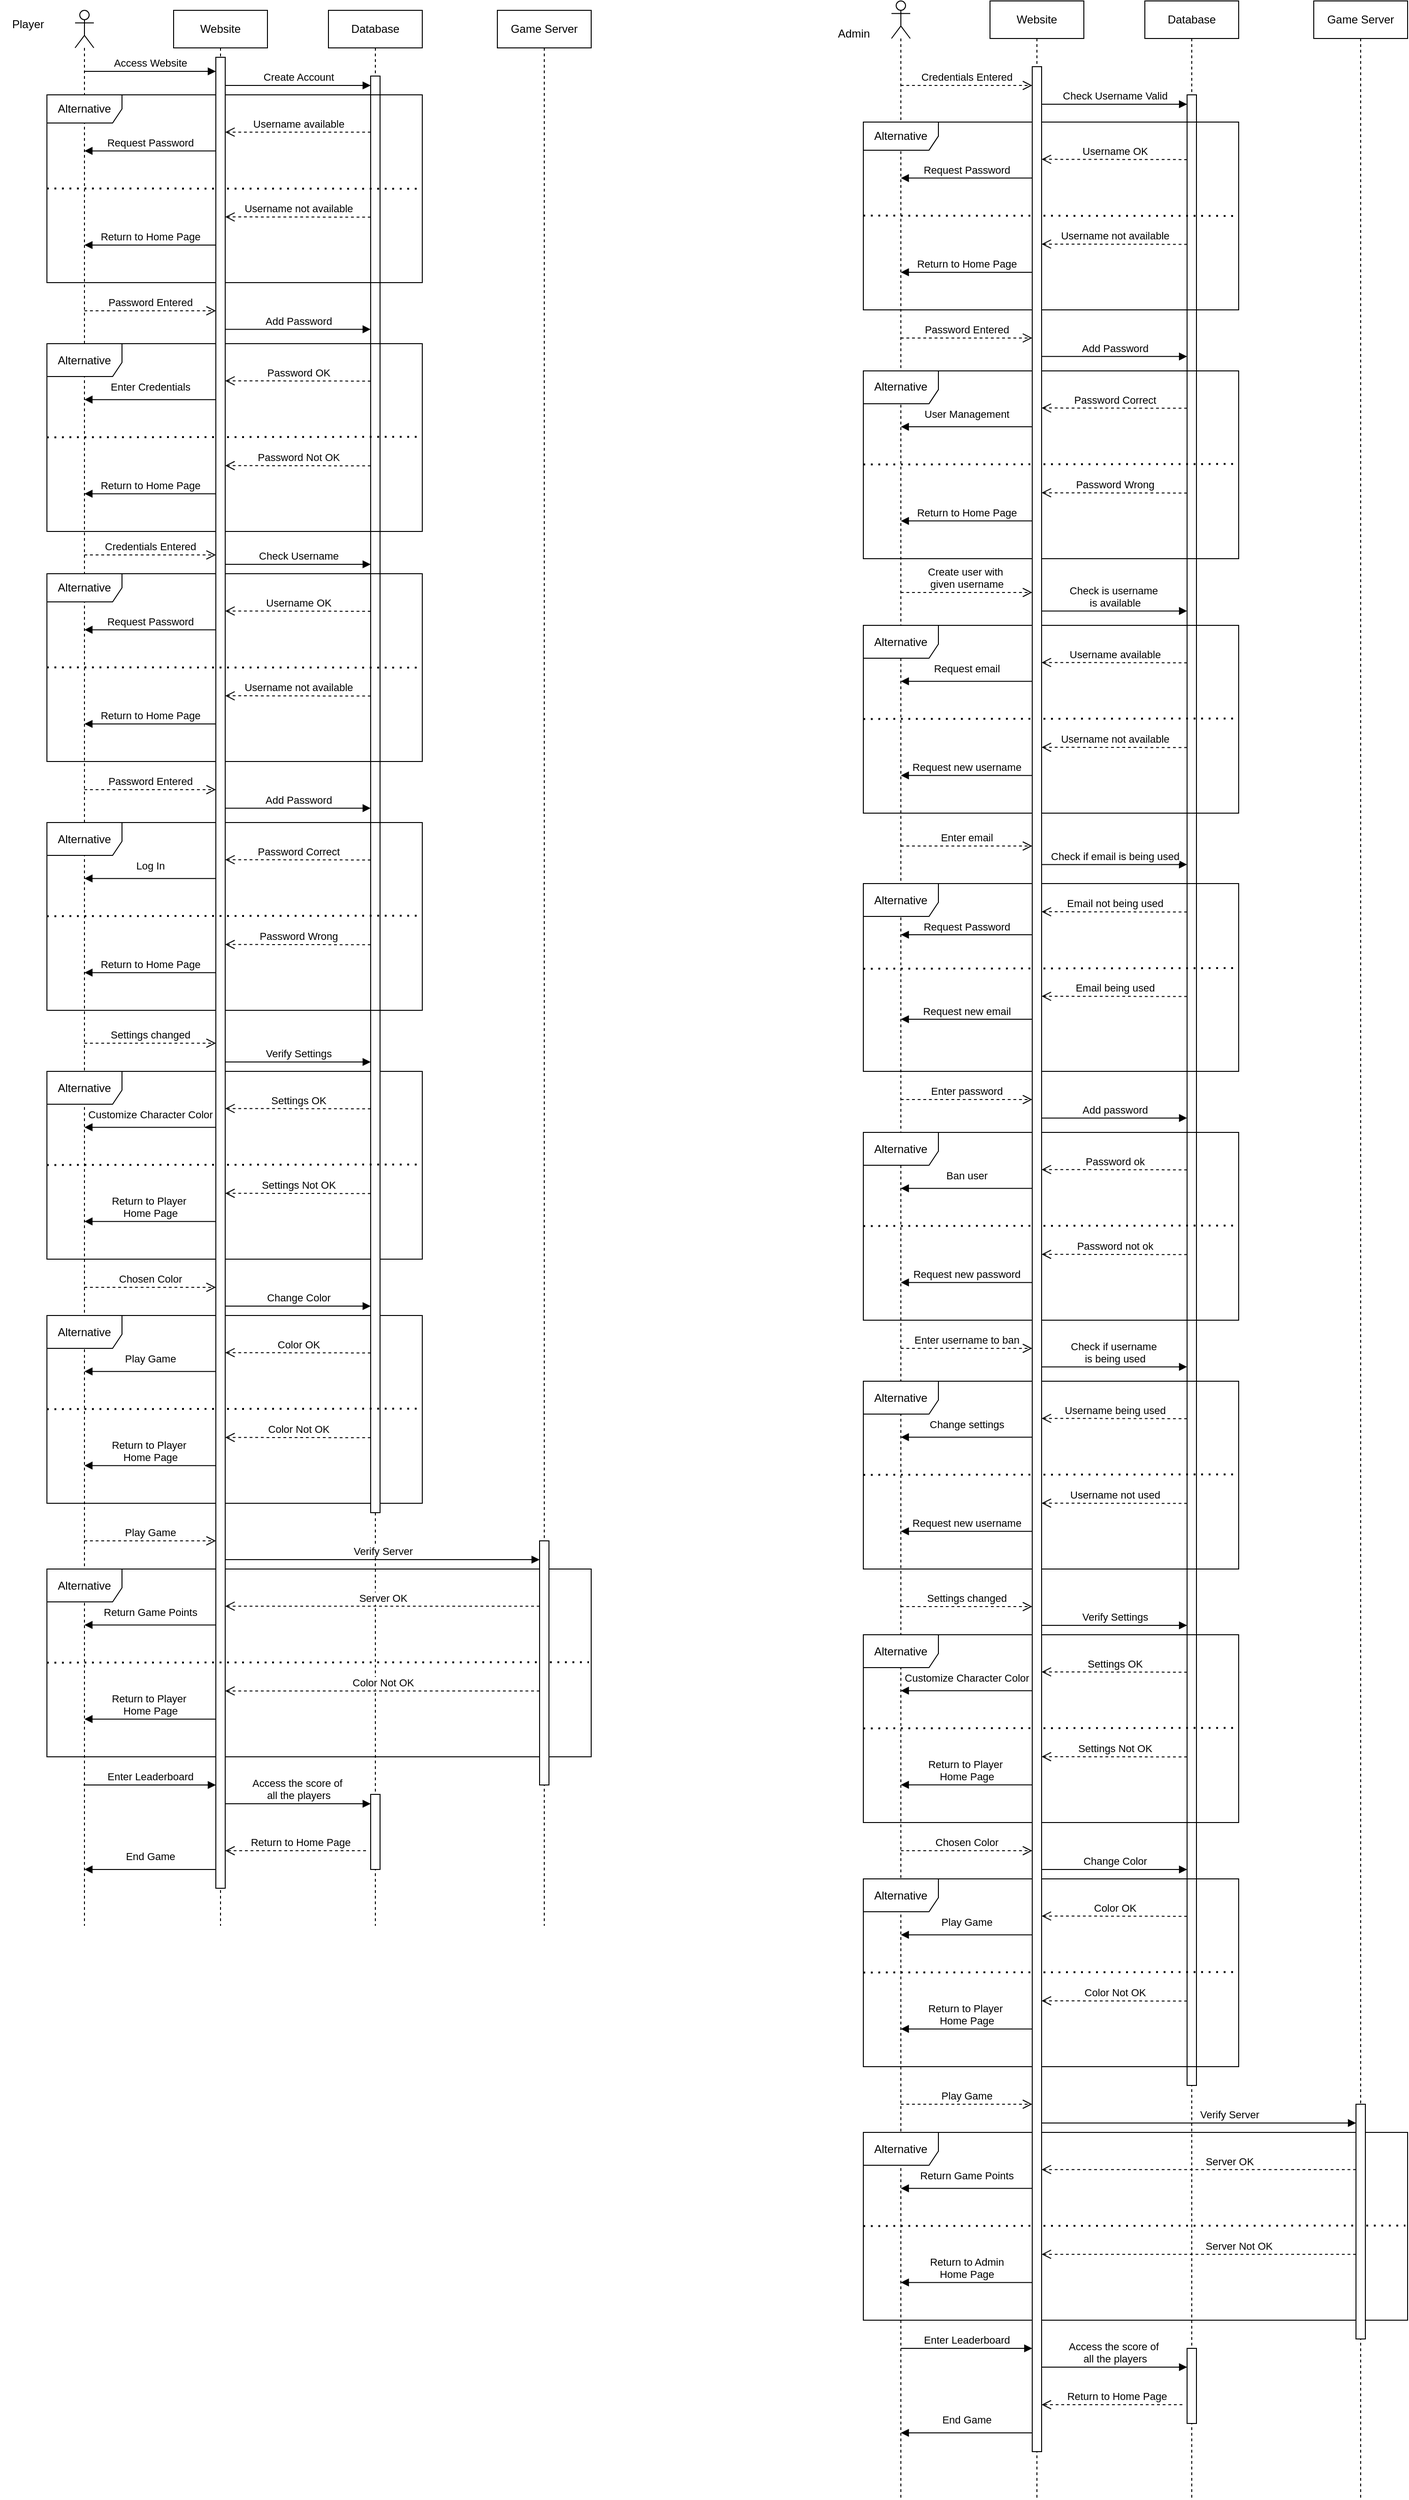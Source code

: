 <mxfile version="24.2.5" type="device">
  <diagram name="Page-1" id="dKIv_pKYuzYlxnpHwRoq">
    <mxGraphModel dx="8200" dy="2868" grid="1" gridSize="10" guides="1" tooltips="1" connect="1" arrows="1" fold="1" page="1" pageScale="1" pageWidth="2000" pageHeight="3000" math="0" shadow="0">
      <root>
        <mxCell id="0" />
        <mxCell id="1" parent="0" />
        <mxCell id="e6K1oW5VuZaq09fIFemo-5" value="" style="shape=umlLifeline;perimeter=lifelinePerimeter;whiteSpace=wrap;html=1;container=1;dropTarget=0;collapsible=0;recursiveResize=0;outlineConnect=0;portConstraint=eastwest;newEdgeStyle={&quot;curved&quot;:0,&quot;rounded&quot;:0};participant=umlActor;" parent="1" vertex="1">
          <mxGeometry x="-2950" y="30" width="20" height="2660" as="geometry" />
        </mxCell>
        <mxCell id="e6K1oW5VuZaq09fIFemo-7" value="Database" style="shape=umlLifeline;perimeter=lifelinePerimeter;whiteSpace=wrap;html=1;container=1;dropTarget=0;collapsible=0;recursiveResize=0;outlineConnect=0;portConstraint=eastwest;newEdgeStyle={&quot;curved&quot;:0,&quot;rounded&quot;:0};" parent="1" vertex="1">
          <mxGeometry x="-2680" y="30" width="100" height="2660" as="geometry" />
        </mxCell>
        <mxCell id="e6K1oW5VuZaq09fIFemo-12" value="" style="html=1;points=[[0,0,0,0,5],[0,1,0,0,-5],[1,0,0,0,5],[1,1,0,0,-5]];perimeter=orthogonalPerimeter;outlineConnect=0;targetShapes=umlLifeline;portConstraint=eastwest;newEdgeStyle={&quot;curved&quot;:0,&quot;rounded&quot;:0};" parent="e6K1oW5VuZaq09fIFemo-7" vertex="1">
          <mxGeometry x="45" y="100" width="10" height="2120" as="geometry" />
        </mxCell>
        <mxCell id="923h2rGn-LLUrVnSlwjK-147" value="" style="html=1;points=[[0,0,0,0,5],[0,1,0,0,-5],[1,0,0,0,5],[1,1,0,0,-5]];perimeter=orthogonalPerimeter;outlineConnect=0;targetShapes=umlLifeline;portConstraint=eastwest;newEdgeStyle={&quot;curved&quot;:0,&quot;rounded&quot;:0};" vertex="1" parent="e6K1oW5VuZaq09fIFemo-7">
          <mxGeometry x="45" y="2500" width="10" height="80" as="geometry" />
        </mxCell>
        <mxCell id="UBqBJFI7fgK_YAhdOXUz-1" value="Alternative" style="shape=umlFrame;whiteSpace=wrap;html=1;pointerEvents=0;width=80;height=30;" parent="1" vertex="1">
          <mxGeometry x="-2980" y="158.95" width="400" height="200" as="geometry" />
        </mxCell>
        <mxCell id="UBqBJFI7fgK_YAhdOXUz-10" value="Alternative" style="shape=umlFrame;whiteSpace=wrap;html=1;pointerEvents=0;width=80;height=35;" parent="1" vertex="1">
          <mxGeometry x="-2980" y="423.95" width="400" height="200" as="geometry" />
        </mxCell>
        <mxCell id="Vbb97--CWC3GMYTCa1bb-41" value="Game Server" style="shape=umlLifeline;perimeter=lifelinePerimeter;whiteSpace=wrap;html=1;container=1;dropTarget=0;collapsible=0;recursiveResize=0;outlineConnect=0;portConstraint=eastwest;newEdgeStyle={&quot;curved&quot;:0,&quot;rounded&quot;:0};" parent="1" vertex="1">
          <mxGeometry x="-2500" y="30" width="100" height="2660" as="geometry" />
        </mxCell>
        <mxCell id="Vbb97--CWC3GMYTCa1bb-34" value="Alternative" style="shape=umlFrame;whiteSpace=wrap;html=1;pointerEvents=0;width=80;height=35;" parent="Vbb97--CWC3GMYTCa1bb-41" vertex="1">
          <mxGeometry x="-480" y="2270" width="580" height="200" as="geometry" />
        </mxCell>
        <mxCell id="Vbb97--CWC3GMYTCa1bb-27" value="Alternative" style="shape=umlFrame;whiteSpace=wrap;html=1;pointerEvents=0;width=80;height=35;" parent="Vbb97--CWC3GMYTCa1bb-41" vertex="1">
          <mxGeometry x="-480" y="2000" width="400" height="200" as="geometry" />
        </mxCell>
        <mxCell id="Vbb97--CWC3GMYTCa1bb-19" value="Alternative" style="shape=umlFrame;whiteSpace=wrap;html=1;pointerEvents=0;width=80;height=35;" parent="Vbb97--CWC3GMYTCa1bb-41" vertex="1">
          <mxGeometry x="-480" y="1740" width="400" height="200" as="geometry" />
        </mxCell>
        <mxCell id="Vbb97--CWC3GMYTCa1bb-18" value="" style="endArrow=none;dashed=1;html=1;dashPattern=1 3;strokeWidth=2;rounded=0;entryX=0.996;entryY=0.496;entryDx=0;entryDy=0;entryPerimeter=0;" parent="Vbb97--CWC3GMYTCa1bb-41" target="Vbb97--CWC3GMYTCa1bb-19" edge="1">
          <mxGeometry width="50" height="50" relative="1" as="geometry">
            <mxPoint x="-480" y="1839.71" as="sourcePoint" />
            <mxPoint x="-50" y="1839.71" as="targetPoint" />
          </mxGeometry>
        </mxCell>
        <mxCell id="Vbb97--CWC3GMYTCa1bb-26" value="" style="endArrow=none;dashed=1;html=1;dashPattern=1 3;strokeWidth=2;rounded=0;entryX=0.996;entryY=0.496;entryDx=0;entryDy=0;entryPerimeter=0;" parent="Vbb97--CWC3GMYTCa1bb-41" target="Vbb97--CWC3GMYTCa1bb-27" edge="1">
          <mxGeometry width="50" height="50" relative="1" as="geometry">
            <mxPoint x="-480" y="2099.71" as="sourcePoint" />
            <mxPoint x="-50" y="2099.71" as="targetPoint" />
          </mxGeometry>
        </mxCell>
        <mxCell id="Vbb97--CWC3GMYTCa1bb-17" value="Settings changed" style="html=1;verticalAlign=bottom;endArrow=open;dashed=1;endSize=8;curved=0;rounded=0;" parent="Vbb97--CWC3GMYTCa1bb-41" edge="1">
          <mxGeometry relative="1" as="geometry">
            <mxPoint x="-440.071" y="1710" as="sourcePoint" />
            <mxPoint x="-300" y="1710" as="targetPoint" />
          </mxGeometry>
        </mxCell>
        <mxCell id="Vbb97--CWC3GMYTCa1bb-20" value="Settings OK" style="html=1;verticalAlign=bottom;endArrow=open;dashed=1;endSize=8;curved=0;rounded=0;" parent="Vbb97--CWC3GMYTCa1bb-41" edge="1">
          <mxGeometry relative="1" as="geometry">
            <mxPoint x="-135" y="1779.86" as="sourcePoint" />
            <mxPoint x="-290" y="1779.57" as="targetPoint" />
          </mxGeometry>
        </mxCell>
        <mxCell id="Vbb97--CWC3GMYTCa1bb-21" value="Customize Character Color" style="html=1;verticalAlign=bottom;endArrow=block;curved=0;rounded=0;" parent="Vbb97--CWC3GMYTCa1bb-41" edge="1">
          <mxGeometry y="-5" width="80" relative="1" as="geometry">
            <mxPoint x="-300" y="1799.57" as="sourcePoint" />
            <mxPoint x="-440" y="1799.57" as="targetPoint" />
            <mxPoint as="offset" />
          </mxGeometry>
        </mxCell>
        <mxCell id="Vbb97--CWC3GMYTCa1bb-22" value="Settings Not OK" style="html=1;verticalAlign=bottom;endArrow=open;dashed=1;endSize=8;curved=0;rounded=0;" parent="Vbb97--CWC3GMYTCa1bb-41" edge="1">
          <mxGeometry relative="1" as="geometry">
            <mxPoint x="-135" y="1870.15" as="sourcePoint" />
            <mxPoint x="-290" y="1869.86" as="targetPoint" />
          </mxGeometry>
        </mxCell>
        <mxCell id="Vbb97--CWC3GMYTCa1bb-23" value="Return to Player&amp;nbsp;&lt;div&gt;Home Page&lt;/div&gt;" style="html=1;verticalAlign=bottom;endArrow=block;curved=0;rounded=0;" parent="Vbb97--CWC3GMYTCa1bb-41" edge="1">
          <mxGeometry width="80" relative="1" as="geometry">
            <mxPoint x="-300" y="1899.86" as="sourcePoint" />
            <mxPoint x="-440" y="1899.86" as="targetPoint" />
          </mxGeometry>
        </mxCell>
        <mxCell id="Vbb97--CWC3GMYTCa1bb-24" value="Verify Settings" style="html=1;verticalAlign=bottom;endArrow=block;curved=0;rounded=0;" parent="Vbb97--CWC3GMYTCa1bb-41" edge="1">
          <mxGeometry width="80" relative="1" as="geometry">
            <mxPoint x="-290" y="1730" as="sourcePoint" />
            <mxPoint x="-135" y="1730" as="targetPoint" />
          </mxGeometry>
        </mxCell>
        <mxCell id="Vbb97--CWC3GMYTCa1bb-25" value="Chosen Color" style="html=1;verticalAlign=bottom;endArrow=open;dashed=1;endSize=8;curved=0;rounded=0;" parent="Vbb97--CWC3GMYTCa1bb-41" edge="1">
          <mxGeometry relative="1" as="geometry">
            <mxPoint x="-440.071" y="1970" as="sourcePoint" />
            <mxPoint x="-300" y="1970" as="targetPoint" />
          </mxGeometry>
        </mxCell>
        <mxCell id="Vbb97--CWC3GMYTCa1bb-28" value="Color OK" style="html=1;verticalAlign=bottom;endArrow=open;dashed=1;endSize=8;curved=0;rounded=0;" parent="Vbb97--CWC3GMYTCa1bb-41" edge="1">
          <mxGeometry relative="1" as="geometry">
            <mxPoint x="-135" y="2039.86" as="sourcePoint" />
            <mxPoint x="-290" y="2039.57" as="targetPoint" />
          </mxGeometry>
        </mxCell>
        <mxCell id="Vbb97--CWC3GMYTCa1bb-29" value="Play Game" style="html=1;verticalAlign=bottom;endArrow=block;curved=0;rounded=0;" parent="Vbb97--CWC3GMYTCa1bb-41" edge="1">
          <mxGeometry y="-5" width="80" relative="1" as="geometry">
            <mxPoint x="-300" y="2059.57" as="sourcePoint" />
            <mxPoint x="-440" y="2059.57" as="targetPoint" />
            <mxPoint as="offset" />
          </mxGeometry>
        </mxCell>
        <mxCell id="Vbb97--CWC3GMYTCa1bb-30" value="Color Not OK" style="html=1;verticalAlign=bottom;endArrow=open;dashed=1;endSize=8;curved=0;rounded=0;" parent="Vbb97--CWC3GMYTCa1bb-41" edge="1">
          <mxGeometry relative="1" as="geometry">
            <mxPoint x="-135" y="2130.15" as="sourcePoint" />
            <mxPoint x="-290" y="2129.86" as="targetPoint" />
          </mxGeometry>
        </mxCell>
        <mxCell id="Vbb97--CWC3GMYTCa1bb-31" value="Return to Player&amp;nbsp;&lt;div&gt;Home Page&lt;/div&gt;" style="html=1;verticalAlign=bottom;endArrow=block;curved=0;rounded=0;" parent="Vbb97--CWC3GMYTCa1bb-41" edge="1">
          <mxGeometry width="80" relative="1" as="geometry">
            <mxPoint x="-300" y="2159.86" as="sourcePoint" />
            <mxPoint x="-440" y="2159.86" as="targetPoint" />
          </mxGeometry>
        </mxCell>
        <mxCell id="Vbb97--CWC3GMYTCa1bb-32" value="Change Color" style="html=1;verticalAlign=bottom;endArrow=block;curved=0;rounded=0;" parent="Vbb97--CWC3GMYTCa1bb-41" edge="1">
          <mxGeometry width="80" relative="1" as="geometry">
            <mxPoint x="-290" y="1990" as="sourcePoint" />
            <mxPoint x="-135" y="1990" as="targetPoint" />
          </mxGeometry>
        </mxCell>
        <mxCell id="Vbb97--CWC3GMYTCa1bb-33" value="" style="endArrow=none;dashed=1;html=1;dashPattern=1 3;strokeWidth=2;rounded=0;entryX=0.996;entryY=0.496;entryDx=0;entryDy=0;entryPerimeter=0;" parent="Vbb97--CWC3GMYTCa1bb-41" target="Vbb97--CWC3GMYTCa1bb-34" edge="1">
          <mxGeometry width="50" height="50" relative="1" as="geometry">
            <mxPoint x="-480" y="2369.71" as="sourcePoint" />
            <mxPoint x="-50" y="2369.71" as="targetPoint" />
          </mxGeometry>
        </mxCell>
        <mxCell id="Vbb97--CWC3GMYTCa1bb-35" value="Play Game" style="html=1;verticalAlign=bottom;endArrow=open;dashed=1;endSize=8;curved=0;rounded=0;" parent="Vbb97--CWC3GMYTCa1bb-41" edge="1">
          <mxGeometry relative="1" as="geometry">
            <mxPoint x="-440.071" y="2240" as="sourcePoint" />
            <mxPoint x="-300" y="2240" as="targetPoint" />
          </mxGeometry>
        </mxCell>
        <mxCell id="Vbb97--CWC3GMYTCa1bb-37" value="Return Game Points" style="html=1;verticalAlign=bottom;endArrow=block;curved=0;rounded=0;" parent="Vbb97--CWC3GMYTCa1bb-41" edge="1">
          <mxGeometry y="-5" width="80" relative="1" as="geometry">
            <mxPoint x="-300" y="2329.57" as="sourcePoint" />
            <mxPoint x="-440" y="2329.57" as="targetPoint" />
            <mxPoint as="offset" />
          </mxGeometry>
        </mxCell>
        <mxCell id="Vbb97--CWC3GMYTCa1bb-39" value="Return to Admin&lt;div&gt;Home Page&lt;/div&gt;" style="html=1;verticalAlign=bottom;endArrow=block;curved=0;rounded=0;" parent="Vbb97--CWC3GMYTCa1bb-41" edge="1">
          <mxGeometry width="80" relative="1" as="geometry">
            <mxPoint x="-300" y="2429.86" as="sourcePoint" />
            <mxPoint x="-440" y="2429.86" as="targetPoint" />
          </mxGeometry>
        </mxCell>
        <mxCell id="Vbb97--CWC3GMYTCa1bb-40" value="Verify Server" style="html=1;verticalAlign=bottom;endArrow=block;curved=0;rounded=0;" parent="Vbb97--CWC3GMYTCa1bb-41" target="Vbb97--CWC3GMYTCa1bb-42" edge="1">
          <mxGeometry x="0.194" width="80" relative="1" as="geometry">
            <mxPoint x="-290" y="2260" as="sourcePoint" />
            <mxPoint x="-135" y="2260" as="targetPoint" />
            <mxPoint as="offset" />
          </mxGeometry>
        </mxCell>
        <mxCell id="Vbb97--CWC3GMYTCa1bb-42" value="" style="html=1;points=[[0,0,0,0,5],[0,1,0,0,-5],[1,0,0,0,5],[1,1,0,0,-5]];perimeter=orthogonalPerimeter;outlineConnect=0;targetShapes=umlLifeline;portConstraint=eastwest;newEdgeStyle={&quot;curved&quot;:0,&quot;rounded&quot;:0};" parent="Vbb97--CWC3GMYTCa1bb-41" vertex="1">
          <mxGeometry x="45" y="2240" width="10" height="250" as="geometry" />
        </mxCell>
        <mxCell id="Vbb97--CWC3GMYTCa1bb-36" value="Server OK" style="html=1;verticalAlign=bottom;endArrow=open;dashed=1;endSize=8;curved=0;rounded=0;" parent="Vbb97--CWC3GMYTCa1bb-41" source="Vbb97--CWC3GMYTCa1bb-42" edge="1">
          <mxGeometry x="-0.194" relative="1" as="geometry">
            <mxPoint x="-135" y="2309.86" as="sourcePoint" />
            <mxPoint x="-290" y="2309.57" as="targetPoint" />
            <mxPoint as="offset" />
          </mxGeometry>
        </mxCell>
        <mxCell id="Vbb97--CWC3GMYTCa1bb-38" value="Server Not OK" style="html=1;verticalAlign=bottom;endArrow=open;dashed=1;endSize=8;curved=0;rounded=0;" parent="Vbb97--CWC3GMYTCa1bb-41" source="Vbb97--CWC3GMYTCa1bb-42" edge="1">
          <mxGeometry x="-0.254" relative="1" as="geometry">
            <mxPoint x="-135" y="2400.15" as="sourcePoint" />
            <mxPoint x="-290" y="2399.86" as="targetPoint" />
            <mxPoint as="offset" />
          </mxGeometry>
        </mxCell>
        <mxCell id="UBqBJFI7fgK_YAhdOXUz-2" value="Username OK" style="html=1;verticalAlign=bottom;endArrow=open;dashed=1;endSize=8;curved=0;rounded=0;" parent="1" edge="1">
          <mxGeometry relative="1" as="geometry">
            <mxPoint x="-2635" y="198.95" as="sourcePoint" />
            <mxPoint x="-2790" y="198.66" as="targetPoint" />
          </mxGeometry>
        </mxCell>
        <mxCell id="UBqBJFI7fgK_YAhdOXUz-3" value="Request Password" style="html=1;verticalAlign=bottom;endArrow=block;curved=0;rounded=0;" parent="1" edge="1">
          <mxGeometry width="80" relative="1" as="geometry">
            <mxPoint x="-2800" y="218.66" as="sourcePoint" />
            <mxPoint x="-2940" y="218.66" as="targetPoint" />
          </mxGeometry>
        </mxCell>
        <mxCell id="UBqBJFI7fgK_YAhdOXUz-4" value="" style="endArrow=none;dashed=1;html=1;dashPattern=1 3;strokeWidth=2;rounded=0;" parent="1" edge="1">
          <mxGeometry width="50" height="50" relative="1" as="geometry">
            <mxPoint x="-2980" y="258.66" as="sourcePoint" />
            <mxPoint x="-2580" y="258.95" as="targetPoint" />
          </mxGeometry>
        </mxCell>
        <mxCell id="UBqBJFI7fgK_YAhdOXUz-5" value="Username not available" style="html=1;verticalAlign=bottom;endArrow=open;dashed=1;endSize=8;curved=0;rounded=0;" parent="1" edge="1">
          <mxGeometry relative="1" as="geometry">
            <mxPoint x="-2635" y="289.24" as="sourcePoint" />
            <mxPoint x="-2790" y="288.95" as="targetPoint" />
          </mxGeometry>
        </mxCell>
        <mxCell id="UBqBJFI7fgK_YAhdOXUz-6" value="Return to Home Page" style="html=1;verticalAlign=bottom;endArrow=block;curved=0;rounded=0;" parent="1" edge="1">
          <mxGeometry width="80" relative="1" as="geometry">
            <mxPoint x="-2800" y="318.95" as="sourcePoint" />
            <mxPoint x="-2940" y="318.95" as="targetPoint" />
          </mxGeometry>
        </mxCell>
        <mxCell id="UBqBJFI7fgK_YAhdOXUz-7" value="Password Entered" style="html=1;verticalAlign=bottom;endArrow=open;dashed=1;endSize=8;curved=0;rounded=0;" parent="1" edge="1">
          <mxGeometry relative="1" as="geometry">
            <mxPoint x="-2940.071" y="388.95" as="sourcePoint" />
            <mxPoint x="-2800" y="388.95" as="targetPoint" />
          </mxGeometry>
        </mxCell>
        <mxCell id="UBqBJFI7fgK_YAhdOXUz-8" value="Add Password" style="html=1;verticalAlign=bottom;endArrow=block;curved=0;rounded=0;" parent="1" edge="1">
          <mxGeometry width="80" relative="1" as="geometry">
            <mxPoint x="-2790" y="408.66" as="sourcePoint" />
            <mxPoint x="-2635" y="408.66" as="targetPoint" />
          </mxGeometry>
        </mxCell>
        <mxCell id="UBqBJFI7fgK_YAhdOXUz-9" value="" style="endArrow=none;dashed=1;html=1;dashPattern=1 3;strokeWidth=2;rounded=0;entryX=0.996;entryY=0.496;entryDx=0;entryDy=0;entryPerimeter=0;" parent="1" target="UBqBJFI7fgK_YAhdOXUz-10" edge="1">
          <mxGeometry width="50" height="50" relative="1" as="geometry">
            <mxPoint x="-2980" y="523.66" as="sourcePoint" />
            <mxPoint x="-2550" y="523.66" as="targetPoint" />
          </mxGeometry>
        </mxCell>
        <mxCell id="UBqBJFI7fgK_YAhdOXUz-11" value="Password Correct" style="html=1;verticalAlign=bottom;endArrow=open;dashed=1;endSize=8;curved=0;rounded=0;" parent="1" edge="1">
          <mxGeometry relative="1" as="geometry">
            <mxPoint x="-2635" y="463.81" as="sourcePoint" />
            <mxPoint x="-2790" y="463.52" as="targetPoint" />
          </mxGeometry>
        </mxCell>
        <mxCell id="UBqBJFI7fgK_YAhdOXUz-12" value="User Management" style="html=1;verticalAlign=bottom;endArrow=block;curved=0;rounded=0;" parent="1" edge="1">
          <mxGeometry y="-5" width="80" relative="1" as="geometry">
            <mxPoint x="-2800" y="483.52" as="sourcePoint" />
            <mxPoint x="-2940" y="483.52" as="targetPoint" />
            <mxPoint as="offset" />
          </mxGeometry>
        </mxCell>
        <mxCell id="UBqBJFI7fgK_YAhdOXUz-13" value="Password Wrong" style="html=1;verticalAlign=bottom;endArrow=open;dashed=1;endSize=8;curved=0;rounded=0;" parent="1" edge="1">
          <mxGeometry relative="1" as="geometry">
            <mxPoint x="-2635" y="554.1" as="sourcePoint" />
            <mxPoint x="-2790" y="553.81" as="targetPoint" />
          </mxGeometry>
        </mxCell>
        <mxCell id="UBqBJFI7fgK_YAhdOXUz-14" value="Return to Home Page" style="html=1;verticalAlign=bottom;endArrow=block;curved=0;rounded=0;" parent="1" edge="1">
          <mxGeometry width="80" relative="1" as="geometry">
            <mxPoint x="-2800" y="583.81" as="sourcePoint" />
            <mxPoint x="-2940" y="583.81" as="targetPoint" />
          </mxGeometry>
        </mxCell>
        <mxCell id="UBqBJFI7fgK_YAhdOXUz-15" value="Credentials Entered" style="html=1;verticalAlign=bottom;endArrow=open;dashed=1;endSize=8;curved=0;rounded=0;" parent="1" edge="1">
          <mxGeometry relative="1" as="geometry">
            <mxPoint x="-2940.071" y="120" as="sourcePoint" />
            <mxPoint x="-2800" y="120" as="targetPoint" />
          </mxGeometry>
        </mxCell>
        <mxCell id="UBqBJFI7fgK_YAhdOXUz-16" value="Check Username Valid" style="html=1;verticalAlign=bottom;endArrow=block;curved=0;rounded=0;" parent="1" edge="1">
          <mxGeometry width="80" relative="1" as="geometry">
            <mxPoint x="-2790" y="140" as="sourcePoint" />
            <mxPoint x="-2635" y="140" as="targetPoint" />
          </mxGeometry>
        </mxCell>
        <mxCell id="923h2rGn-LLUrVnSlwjK-1" value="" style="shape=umlLifeline;perimeter=lifelinePerimeter;whiteSpace=wrap;html=1;container=1;dropTarget=0;collapsible=0;recursiveResize=0;outlineConnect=0;portConstraint=eastwest;newEdgeStyle={&quot;curved&quot;:0,&quot;rounded&quot;:0};participant=umlActor;" vertex="1" parent="1">
          <mxGeometry x="-3820" y="40" width="20" height="2040" as="geometry" />
        </mxCell>
        <mxCell id="923h2rGn-LLUrVnSlwjK-2" value="Alternative" style="shape=umlFrame;whiteSpace=wrap;html=1;pointerEvents=0;width=80;height=35;" vertex="1" parent="1">
          <mxGeometry x="-3850" y="1430" width="400" height="200" as="geometry" />
        </mxCell>
        <mxCell id="923h2rGn-LLUrVnSlwjK-3" value="Alternative" style="shape=umlFrame;whiteSpace=wrap;html=1;pointerEvents=0;width=80;height=35;" vertex="1" parent="1">
          <mxGeometry x="-3850" y="1170" width="400" height="200" as="geometry" />
        </mxCell>
        <mxCell id="923h2rGn-LLUrVnSlwjK-4" value="Database" style="shape=umlLifeline;perimeter=lifelinePerimeter;whiteSpace=wrap;html=1;container=1;dropTarget=0;collapsible=0;recursiveResize=0;outlineConnect=0;portConstraint=eastwest;newEdgeStyle={&quot;curved&quot;:0,&quot;rounded&quot;:0};" vertex="1" parent="1">
          <mxGeometry x="-3550" y="40" width="100" height="2040" as="geometry" />
        </mxCell>
        <mxCell id="923h2rGn-LLUrVnSlwjK-5" value="" style="html=1;points=[[0,0,0,0,5],[0,1,0,0,-5],[1,0,0,0,5],[1,1,0,0,-5]];perimeter=orthogonalPerimeter;outlineConnect=0;targetShapes=umlLifeline;portConstraint=eastwest;newEdgeStyle={&quot;curved&quot;:0,&quot;rounded&quot;:0};" vertex="1" parent="923h2rGn-LLUrVnSlwjK-4">
          <mxGeometry x="45" y="70" width="10" height="1530" as="geometry" />
        </mxCell>
        <mxCell id="923h2rGn-LLUrVnSlwjK-159" value="" style="html=1;points=[[0,0,0,0,5],[0,1,0,0,-5],[1,0,0,0,5],[1,1,0,0,-5]];perimeter=orthogonalPerimeter;outlineConnect=0;targetShapes=umlLifeline;portConstraint=eastwest;newEdgeStyle={&quot;curved&quot;:0,&quot;rounded&quot;:0};" vertex="1" parent="923h2rGn-LLUrVnSlwjK-4">
          <mxGeometry x="45" y="1900" width="10" height="80" as="geometry" />
        </mxCell>
        <mxCell id="923h2rGn-LLUrVnSlwjK-6" value="Alternative" style="shape=umlFrame;whiteSpace=wrap;html=1;pointerEvents=0;width=80;height=35;" vertex="1" parent="1">
          <mxGeometry x="-3850" y="905" width="400" height="200" as="geometry" />
        </mxCell>
        <mxCell id="923h2rGn-LLUrVnSlwjK-7" value="Alternative" style="shape=umlFrame;whiteSpace=wrap;html=1;pointerEvents=0;width=80;height=30;" vertex="1" parent="1">
          <mxGeometry x="-3850" y="640" width="400" height="200" as="geometry" />
        </mxCell>
        <mxCell id="923h2rGn-LLUrVnSlwjK-8" value="Alternative" style="shape=umlFrame;whiteSpace=wrap;html=1;pointerEvents=0;width=80;height=35;" vertex="1" parent="1">
          <mxGeometry x="-3850" y="1700" width="580" height="200" as="geometry" />
        </mxCell>
        <mxCell id="923h2rGn-LLUrVnSlwjK-9" value="" style="endArrow=none;dashed=1;html=1;dashPattern=1 3;strokeWidth=2;rounded=0;entryX=0.996;entryY=0.496;entryDx=0;entryDy=0;entryPerimeter=0;" edge="1" parent="1" target="923h2rGn-LLUrVnSlwjK-3">
          <mxGeometry width="50" height="50" relative="1" as="geometry">
            <mxPoint x="-3850" y="1269.71" as="sourcePoint" />
            <mxPoint x="-3420" y="1269.71" as="targetPoint" />
          </mxGeometry>
        </mxCell>
        <mxCell id="923h2rGn-LLUrVnSlwjK-10" value="" style="endArrow=none;dashed=1;html=1;dashPattern=1 3;strokeWidth=2;rounded=0;entryX=0.996;entryY=0.496;entryDx=0;entryDy=0;entryPerimeter=0;" edge="1" parent="1" target="923h2rGn-LLUrVnSlwjK-2">
          <mxGeometry width="50" height="50" relative="1" as="geometry">
            <mxPoint x="-3850" y="1529.71" as="sourcePoint" />
            <mxPoint x="-3420" y="1529.71" as="targetPoint" />
          </mxGeometry>
        </mxCell>
        <mxCell id="923h2rGn-LLUrVnSlwjK-11" value="Alternative" style="shape=umlFrame;whiteSpace=wrap;html=1;pointerEvents=0;width=80;height=30;" vertex="1" parent="1">
          <mxGeometry x="-3850" y="130" width="400" height="200" as="geometry" />
        </mxCell>
        <mxCell id="923h2rGn-LLUrVnSlwjK-12" value="Website" style="shape=umlLifeline;perimeter=lifelinePerimeter;whiteSpace=wrap;html=1;container=1;dropTarget=0;collapsible=0;recursiveResize=0;outlineConnect=0;portConstraint=eastwest;newEdgeStyle={&quot;curved&quot;:0,&quot;rounded&quot;:0};" vertex="1" parent="1">
          <mxGeometry x="-3715" y="40" width="100" height="2040" as="geometry" />
        </mxCell>
        <mxCell id="923h2rGn-LLUrVnSlwjK-13" value="Access Website" style="html=1;verticalAlign=bottom;endArrow=block;curved=0;rounded=0;" edge="1" parent="1" target="923h2rGn-LLUrVnSlwjK-40">
          <mxGeometry relative="1" as="geometry">
            <mxPoint x="-3810" y="105" as="sourcePoint" />
          </mxGeometry>
        </mxCell>
        <mxCell id="923h2rGn-LLUrVnSlwjK-14" value="Create Account" style="html=1;verticalAlign=bottom;endArrow=block;curved=0;rounded=0;" edge="1" parent="1" target="923h2rGn-LLUrVnSlwjK-5">
          <mxGeometry width="80" relative="1" as="geometry">
            <mxPoint x="-3660" y="120" as="sourcePoint" />
            <mxPoint x="-3500" y="120" as="targetPoint" />
          </mxGeometry>
        </mxCell>
        <mxCell id="923h2rGn-LLUrVnSlwjK-15" value="Username available" style="html=1;verticalAlign=bottom;endArrow=open;dashed=1;endSize=8;curved=0;rounded=0;" edge="1" parent="1" source="923h2rGn-LLUrVnSlwjK-5">
          <mxGeometry relative="1" as="geometry">
            <mxPoint x="-3580" y="169.71" as="sourcePoint" />
            <mxPoint x="-3660" y="169.71" as="targetPoint" />
          </mxGeometry>
        </mxCell>
        <mxCell id="923h2rGn-LLUrVnSlwjK-16" value="Request Password" style="html=1;verticalAlign=bottom;endArrow=block;curved=0;rounded=0;" edge="1" parent="1">
          <mxGeometry width="80" relative="1" as="geometry">
            <mxPoint x="-3670" y="189.71" as="sourcePoint" />
            <mxPoint x="-3810" y="189.71" as="targetPoint" />
          </mxGeometry>
        </mxCell>
        <mxCell id="923h2rGn-LLUrVnSlwjK-17" value="" style="endArrow=none;dashed=1;html=1;dashPattern=1 3;strokeWidth=2;rounded=0;" edge="1" parent="1">
          <mxGeometry width="50" height="50" relative="1" as="geometry">
            <mxPoint x="-3850" y="229.71" as="sourcePoint" />
            <mxPoint x="-3450" y="230" as="targetPoint" />
          </mxGeometry>
        </mxCell>
        <mxCell id="923h2rGn-LLUrVnSlwjK-18" value="Username not available" style="html=1;verticalAlign=bottom;endArrow=open;dashed=1;endSize=8;curved=0;rounded=0;" edge="1" parent="1">
          <mxGeometry relative="1" as="geometry">
            <mxPoint x="-3505" y="260.29" as="sourcePoint" />
            <mxPoint x="-3660" y="260" as="targetPoint" />
          </mxGeometry>
        </mxCell>
        <mxCell id="923h2rGn-LLUrVnSlwjK-19" value="Return to Home Page" style="html=1;verticalAlign=bottom;endArrow=block;curved=0;rounded=0;" edge="1" parent="1">
          <mxGeometry width="80" relative="1" as="geometry">
            <mxPoint x="-3670" y="290" as="sourcePoint" />
            <mxPoint x="-3810" y="290" as="targetPoint" />
          </mxGeometry>
        </mxCell>
        <mxCell id="923h2rGn-LLUrVnSlwjK-20" value="Password Entered" style="html=1;verticalAlign=bottom;endArrow=open;dashed=1;endSize=8;curved=0;rounded=0;" edge="1" parent="1">
          <mxGeometry relative="1" as="geometry">
            <mxPoint x="-3810.071" y="360" as="sourcePoint" />
            <mxPoint x="-3670" y="360" as="targetPoint" />
          </mxGeometry>
        </mxCell>
        <mxCell id="923h2rGn-LLUrVnSlwjK-21" value="Add Password" style="html=1;verticalAlign=bottom;endArrow=block;curved=0;rounded=0;" edge="1" parent="1">
          <mxGeometry width="80" relative="1" as="geometry">
            <mxPoint x="-3660" y="379.71" as="sourcePoint" />
            <mxPoint x="-3505" y="379.71" as="targetPoint" />
          </mxGeometry>
        </mxCell>
        <mxCell id="923h2rGn-LLUrVnSlwjK-22" value="" style="endArrow=none;dashed=1;html=1;dashPattern=1 3;strokeWidth=2;rounded=0;entryX=0.996;entryY=0.496;entryDx=0;entryDy=0;entryPerimeter=0;" edge="1" parent="1" target="923h2rGn-LLUrVnSlwjK-23">
          <mxGeometry width="50" height="50" relative="1" as="geometry">
            <mxPoint x="-3850" y="494.71" as="sourcePoint" />
            <mxPoint x="-3420" y="494.71" as="targetPoint" />
          </mxGeometry>
        </mxCell>
        <mxCell id="923h2rGn-LLUrVnSlwjK-23" value="Alternative" style="shape=umlFrame;whiteSpace=wrap;html=1;pointerEvents=0;width=80;height=35;" vertex="1" parent="1">
          <mxGeometry x="-3850" y="395" width="400" height="200" as="geometry" />
        </mxCell>
        <mxCell id="923h2rGn-LLUrVnSlwjK-24" value="Password OK" style="html=1;verticalAlign=bottom;endArrow=open;dashed=1;endSize=8;curved=0;rounded=0;" edge="1" parent="1">
          <mxGeometry relative="1" as="geometry">
            <mxPoint x="-3505" y="434.86" as="sourcePoint" />
            <mxPoint x="-3660" y="434.57" as="targetPoint" />
          </mxGeometry>
        </mxCell>
        <mxCell id="923h2rGn-LLUrVnSlwjK-25" value="Enter Credentials" style="html=1;verticalAlign=bottom;endArrow=block;curved=0;rounded=0;" edge="1" parent="1">
          <mxGeometry y="-5" width="80" relative="1" as="geometry">
            <mxPoint x="-3670" y="454.57" as="sourcePoint" />
            <mxPoint x="-3810" y="454.57" as="targetPoint" />
            <mxPoint as="offset" />
          </mxGeometry>
        </mxCell>
        <mxCell id="923h2rGn-LLUrVnSlwjK-26" value="Password Not OK" style="html=1;verticalAlign=bottom;endArrow=open;dashed=1;endSize=8;curved=0;rounded=0;" edge="1" parent="1">
          <mxGeometry relative="1" as="geometry">
            <mxPoint x="-3505" y="525.15" as="sourcePoint" />
            <mxPoint x="-3660" y="524.86" as="targetPoint" />
          </mxGeometry>
        </mxCell>
        <mxCell id="923h2rGn-LLUrVnSlwjK-27" value="Return to Home Page" style="html=1;verticalAlign=bottom;endArrow=block;curved=0;rounded=0;" edge="1" parent="1">
          <mxGeometry width="80" relative="1" as="geometry">
            <mxPoint x="-3670" y="554.86" as="sourcePoint" />
            <mxPoint x="-3810" y="554.86" as="targetPoint" />
          </mxGeometry>
        </mxCell>
        <mxCell id="923h2rGn-LLUrVnSlwjK-28" value="Settings changed" style="html=1;verticalAlign=bottom;endArrow=open;dashed=1;endSize=8;curved=0;rounded=0;" edge="1" parent="1">
          <mxGeometry relative="1" as="geometry">
            <mxPoint x="-3810.071" y="1140" as="sourcePoint" />
            <mxPoint x="-3670" y="1140" as="targetPoint" />
          </mxGeometry>
        </mxCell>
        <mxCell id="923h2rGn-LLUrVnSlwjK-29" value="Settings OK" style="html=1;verticalAlign=bottom;endArrow=open;dashed=1;endSize=8;curved=0;rounded=0;" edge="1" parent="1">
          <mxGeometry relative="1" as="geometry">
            <mxPoint x="-3505" y="1209.86" as="sourcePoint" />
            <mxPoint x="-3660" y="1209.57" as="targetPoint" />
          </mxGeometry>
        </mxCell>
        <mxCell id="923h2rGn-LLUrVnSlwjK-30" value="Customize Character Color" style="html=1;verticalAlign=bottom;endArrow=block;curved=0;rounded=0;" edge="1" parent="1">
          <mxGeometry y="-5" width="80" relative="1" as="geometry">
            <mxPoint x="-3670" y="1229.57" as="sourcePoint" />
            <mxPoint x="-3810" y="1229.57" as="targetPoint" />
            <mxPoint as="offset" />
          </mxGeometry>
        </mxCell>
        <mxCell id="923h2rGn-LLUrVnSlwjK-31" value="Settings Not OK" style="html=1;verticalAlign=bottom;endArrow=open;dashed=1;endSize=8;curved=0;rounded=0;" edge="1" parent="1">
          <mxGeometry relative="1" as="geometry">
            <mxPoint x="-3505" y="1300.15" as="sourcePoint" />
            <mxPoint x="-3660" y="1299.86" as="targetPoint" />
          </mxGeometry>
        </mxCell>
        <mxCell id="923h2rGn-LLUrVnSlwjK-32" value="Return to Player&amp;nbsp;&lt;div&gt;Home Page&lt;/div&gt;" style="html=1;verticalAlign=bottom;endArrow=block;curved=0;rounded=0;" edge="1" parent="1">
          <mxGeometry width="80" relative="1" as="geometry">
            <mxPoint x="-3670" y="1329.86" as="sourcePoint" />
            <mxPoint x="-3810" y="1329.86" as="targetPoint" />
          </mxGeometry>
        </mxCell>
        <mxCell id="923h2rGn-LLUrVnSlwjK-33" value="Verify Settings" style="html=1;verticalAlign=bottom;endArrow=block;curved=0;rounded=0;" edge="1" parent="1">
          <mxGeometry width="80" relative="1" as="geometry">
            <mxPoint x="-3660" y="1160" as="sourcePoint" />
            <mxPoint x="-3505" y="1160" as="targetPoint" />
          </mxGeometry>
        </mxCell>
        <mxCell id="923h2rGn-LLUrVnSlwjK-34" value="Chosen Color" style="html=1;verticalAlign=bottom;endArrow=open;dashed=1;endSize=8;curved=0;rounded=0;" edge="1" parent="1">
          <mxGeometry relative="1" as="geometry">
            <mxPoint x="-3810.071" y="1400" as="sourcePoint" />
            <mxPoint x="-3670" y="1400" as="targetPoint" />
          </mxGeometry>
        </mxCell>
        <mxCell id="923h2rGn-LLUrVnSlwjK-35" value="Color OK" style="html=1;verticalAlign=bottom;endArrow=open;dashed=1;endSize=8;curved=0;rounded=0;" edge="1" parent="1">
          <mxGeometry relative="1" as="geometry">
            <mxPoint x="-3505" y="1469.86" as="sourcePoint" />
            <mxPoint x="-3660" y="1469.57" as="targetPoint" />
          </mxGeometry>
        </mxCell>
        <mxCell id="923h2rGn-LLUrVnSlwjK-36" value="Play Game" style="html=1;verticalAlign=bottom;endArrow=block;curved=0;rounded=0;" edge="1" parent="1">
          <mxGeometry y="-5" width="80" relative="1" as="geometry">
            <mxPoint x="-3670" y="1489.57" as="sourcePoint" />
            <mxPoint x="-3810" y="1489.57" as="targetPoint" />
            <mxPoint as="offset" />
          </mxGeometry>
        </mxCell>
        <mxCell id="923h2rGn-LLUrVnSlwjK-37" value="Color Not OK" style="html=1;verticalAlign=bottom;endArrow=open;dashed=1;endSize=8;curved=0;rounded=0;" edge="1" parent="1">
          <mxGeometry relative="1" as="geometry">
            <mxPoint x="-3505" y="1560.15" as="sourcePoint" />
            <mxPoint x="-3660" y="1559.86" as="targetPoint" />
          </mxGeometry>
        </mxCell>
        <mxCell id="923h2rGn-LLUrVnSlwjK-38" value="Return to Player&amp;nbsp;&lt;div&gt;Home Page&lt;/div&gt;" style="html=1;verticalAlign=bottom;endArrow=block;curved=0;rounded=0;" edge="1" parent="1">
          <mxGeometry width="80" relative="1" as="geometry">
            <mxPoint x="-3670" y="1589.86" as="sourcePoint" />
            <mxPoint x="-3810" y="1589.86" as="targetPoint" />
          </mxGeometry>
        </mxCell>
        <mxCell id="923h2rGn-LLUrVnSlwjK-39" value="Change Color" style="html=1;verticalAlign=bottom;endArrow=block;curved=0;rounded=0;" edge="1" parent="1">
          <mxGeometry width="80" relative="1" as="geometry">
            <mxPoint x="-3660" y="1420" as="sourcePoint" />
            <mxPoint x="-3505" y="1420" as="targetPoint" />
          </mxGeometry>
        </mxCell>
        <mxCell id="923h2rGn-LLUrVnSlwjK-40" value="" style="html=1;points=[[0,0,0,0,5],[0,1,0,0,-5],[1,0,0,0,5],[1,1,0,0,-5]];perimeter=orthogonalPerimeter;outlineConnect=0;targetShapes=umlLifeline;portConstraint=eastwest;newEdgeStyle={&quot;curved&quot;:0,&quot;rounded&quot;:0};" vertex="1" parent="1">
          <mxGeometry x="-3670" y="90" width="10" height="1950" as="geometry" />
        </mxCell>
        <mxCell id="923h2rGn-LLUrVnSlwjK-41" value="" style="endArrow=none;dashed=1;html=1;dashPattern=1 3;strokeWidth=2;rounded=0;entryX=0.996;entryY=0.496;entryDx=0;entryDy=0;entryPerimeter=0;" edge="1" parent="1" target="923h2rGn-LLUrVnSlwjK-8">
          <mxGeometry width="50" height="50" relative="1" as="geometry">
            <mxPoint x="-3850" y="1799.71" as="sourcePoint" />
            <mxPoint x="-3420" y="1799.71" as="targetPoint" />
          </mxGeometry>
        </mxCell>
        <mxCell id="923h2rGn-LLUrVnSlwjK-42" value="Play Game" style="html=1;verticalAlign=bottom;endArrow=open;dashed=1;endSize=8;curved=0;rounded=0;" edge="1" parent="1">
          <mxGeometry relative="1" as="geometry">
            <mxPoint x="-3810.071" y="1670" as="sourcePoint" />
            <mxPoint x="-3670" y="1670" as="targetPoint" />
          </mxGeometry>
        </mxCell>
        <mxCell id="923h2rGn-LLUrVnSlwjK-43" value="Return Game Points" style="html=1;verticalAlign=bottom;endArrow=block;curved=0;rounded=0;" edge="1" parent="1">
          <mxGeometry y="-5" width="80" relative="1" as="geometry">
            <mxPoint x="-3670" y="1759.57" as="sourcePoint" />
            <mxPoint x="-3810" y="1759.57" as="targetPoint" />
            <mxPoint as="offset" />
          </mxGeometry>
        </mxCell>
        <mxCell id="923h2rGn-LLUrVnSlwjK-44" value="Return to Player&amp;nbsp;&lt;div&gt;Home Page&lt;/div&gt;" style="html=1;verticalAlign=bottom;endArrow=block;curved=0;rounded=0;" edge="1" parent="1">
          <mxGeometry width="80" relative="1" as="geometry">
            <mxPoint x="-3670" y="1859.86" as="sourcePoint" />
            <mxPoint x="-3810" y="1859.86" as="targetPoint" />
          </mxGeometry>
        </mxCell>
        <mxCell id="923h2rGn-LLUrVnSlwjK-45" value="Verify Server" style="html=1;verticalAlign=bottom;endArrow=block;curved=0;rounded=0;" edge="1" parent="1" target="923h2rGn-LLUrVnSlwjK-47">
          <mxGeometry width="80" relative="1" as="geometry">
            <mxPoint x="-3660" y="1690" as="sourcePoint" />
            <mxPoint x="-3505" y="1690" as="targetPoint" />
          </mxGeometry>
        </mxCell>
        <mxCell id="923h2rGn-LLUrVnSlwjK-46" value="Game Server" style="shape=umlLifeline;perimeter=lifelinePerimeter;whiteSpace=wrap;html=1;container=1;dropTarget=0;collapsible=0;recursiveResize=0;outlineConnect=0;portConstraint=eastwest;newEdgeStyle={&quot;curved&quot;:0,&quot;rounded&quot;:0};" vertex="1" parent="1">
          <mxGeometry x="-3370" y="40" width="100" height="2040" as="geometry" />
        </mxCell>
        <mxCell id="923h2rGn-LLUrVnSlwjK-47" value="" style="html=1;points=[[0,0,0,0,5],[0,1,0,0,-5],[1,0,0,0,5],[1,1,0,0,-5]];perimeter=orthogonalPerimeter;outlineConnect=0;targetShapes=umlLifeline;portConstraint=eastwest;newEdgeStyle={&quot;curved&quot;:0,&quot;rounded&quot;:0};" vertex="1" parent="923h2rGn-LLUrVnSlwjK-46">
          <mxGeometry x="45" y="1630" width="10" height="260" as="geometry" />
        </mxCell>
        <mxCell id="923h2rGn-LLUrVnSlwjK-48" value="Server OK" style="html=1;verticalAlign=bottom;endArrow=open;dashed=1;endSize=8;curved=0;rounded=0;" edge="1" parent="1" source="923h2rGn-LLUrVnSlwjK-47">
          <mxGeometry x="0.001" relative="1" as="geometry">
            <mxPoint x="-3505" y="1739.86" as="sourcePoint" />
            <mxPoint x="-3660" y="1739.57" as="targetPoint" />
            <mxPoint as="offset" />
          </mxGeometry>
        </mxCell>
        <mxCell id="923h2rGn-LLUrVnSlwjK-49" value="Color Not OK" style="html=1;verticalAlign=bottom;endArrow=open;dashed=1;endSize=8;curved=0;rounded=0;" edge="1" parent="1" source="923h2rGn-LLUrVnSlwjK-47">
          <mxGeometry relative="1" as="geometry">
            <mxPoint x="-3505" y="1830.15" as="sourcePoint" />
            <mxPoint x="-3660" y="1829.86" as="targetPoint" />
          </mxGeometry>
        </mxCell>
        <mxCell id="923h2rGn-LLUrVnSlwjK-51" value="Username OK" style="html=1;verticalAlign=bottom;endArrow=open;dashed=1;endSize=8;curved=0;rounded=0;" edge="1" parent="1">
          <mxGeometry relative="1" as="geometry">
            <mxPoint x="-3505" y="680" as="sourcePoint" />
            <mxPoint x="-3660" y="679.71" as="targetPoint" />
          </mxGeometry>
        </mxCell>
        <mxCell id="923h2rGn-LLUrVnSlwjK-52" value="Request Password" style="html=1;verticalAlign=bottom;endArrow=block;curved=0;rounded=0;" edge="1" parent="1">
          <mxGeometry width="80" relative="1" as="geometry">
            <mxPoint x="-3670" y="699.71" as="sourcePoint" />
            <mxPoint x="-3810" y="699.71" as="targetPoint" />
          </mxGeometry>
        </mxCell>
        <mxCell id="923h2rGn-LLUrVnSlwjK-53" value="" style="endArrow=none;dashed=1;html=1;dashPattern=1 3;strokeWidth=2;rounded=0;" edge="1" parent="1">
          <mxGeometry width="50" height="50" relative="1" as="geometry">
            <mxPoint x="-3850" y="739.71" as="sourcePoint" />
            <mxPoint x="-3450" y="740" as="targetPoint" />
          </mxGeometry>
        </mxCell>
        <mxCell id="923h2rGn-LLUrVnSlwjK-54" value="Username not available" style="html=1;verticalAlign=bottom;endArrow=open;dashed=1;endSize=8;curved=0;rounded=0;" edge="1" parent="1">
          <mxGeometry relative="1" as="geometry">
            <mxPoint x="-3505" y="770.29" as="sourcePoint" />
            <mxPoint x="-3660" y="770" as="targetPoint" />
          </mxGeometry>
        </mxCell>
        <mxCell id="923h2rGn-LLUrVnSlwjK-55" value="Return to Home Page" style="html=1;verticalAlign=bottom;endArrow=block;curved=0;rounded=0;" edge="1" parent="1">
          <mxGeometry width="80" relative="1" as="geometry">
            <mxPoint x="-3670" y="800" as="sourcePoint" />
            <mxPoint x="-3810" y="800" as="targetPoint" />
          </mxGeometry>
        </mxCell>
        <mxCell id="923h2rGn-LLUrVnSlwjK-56" value="Password Entered" style="html=1;verticalAlign=bottom;endArrow=open;dashed=1;endSize=8;curved=0;rounded=0;" edge="1" parent="1">
          <mxGeometry relative="1" as="geometry">
            <mxPoint x="-3810.071" y="870" as="sourcePoint" />
            <mxPoint x="-3670" y="870" as="targetPoint" />
          </mxGeometry>
        </mxCell>
        <mxCell id="923h2rGn-LLUrVnSlwjK-57" value="Add Password" style="html=1;verticalAlign=bottom;endArrow=block;curved=0;rounded=0;" edge="1" parent="1">
          <mxGeometry width="80" relative="1" as="geometry">
            <mxPoint x="-3660" y="889.71" as="sourcePoint" />
            <mxPoint x="-3505" y="889.71" as="targetPoint" />
          </mxGeometry>
        </mxCell>
        <mxCell id="923h2rGn-LLUrVnSlwjK-58" value="" style="endArrow=none;dashed=1;html=1;dashPattern=1 3;strokeWidth=2;rounded=0;entryX=0.996;entryY=0.496;entryDx=0;entryDy=0;entryPerimeter=0;" edge="1" parent="1" target="923h2rGn-LLUrVnSlwjK-6">
          <mxGeometry width="50" height="50" relative="1" as="geometry">
            <mxPoint x="-3850" y="1004.71" as="sourcePoint" />
            <mxPoint x="-3420" y="1004.71" as="targetPoint" />
          </mxGeometry>
        </mxCell>
        <mxCell id="923h2rGn-LLUrVnSlwjK-59" value="Password Correct" style="html=1;verticalAlign=bottom;endArrow=open;dashed=1;endSize=8;curved=0;rounded=0;" edge="1" parent="1">
          <mxGeometry relative="1" as="geometry">
            <mxPoint x="-3505" y="944.86" as="sourcePoint" />
            <mxPoint x="-3660" y="944.57" as="targetPoint" />
          </mxGeometry>
        </mxCell>
        <mxCell id="923h2rGn-LLUrVnSlwjK-60" value="Log In" style="html=1;verticalAlign=bottom;endArrow=block;curved=0;rounded=0;" edge="1" parent="1">
          <mxGeometry y="-5" width="80" relative="1" as="geometry">
            <mxPoint x="-3670" y="964.57" as="sourcePoint" />
            <mxPoint x="-3810" y="964.57" as="targetPoint" />
            <mxPoint as="offset" />
          </mxGeometry>
        </mxCell>
        <mxCell id="923h2rGn-LLUrVnSlwjK-61" value="Password Wrong" style="html=1;verticalAlign=bottom;endArrow=open;dashed=1;endSize=8;curved=0;rounded=0;" edge="1" parent="1">
          <mxGeometry relative="1" as="geometry">
            <mxPoint x="-3505" y="1035.15" as="sourcePoint" />
            <mxPoint x="-3660" y="1034.86" as="targetPoint" />
          </mxGeometry>
        </mxCell>
        <mxCell id="923h2rGn-LLUrVnSlwjK-62" value="Return to Home Page" style="html=1;verticalAlign=bottom;endArrow=block;curved=0;rounded=0;" edge="1" parent="1">
          <mxGeometry width="80" relative="1" as="geometry">
            <mxPoint x="-3670" y="1064.86" as="sourcePoint" />
            <mxPoint x="-3810" y="1064.86" as="targetPoint" />
          </mxGeometry>
        </mxCell>
        <mxCell id="923h2rGn-LLUrVnSlwjK-63" value="Credentials Entered" style="html=1;verticalAlign=bottom;endArrow=open;dashed=1;endSize=8;curved=0;rounded=0;" edge="1" parent="1">
          <mxGeometry relative="1" as="geometry">
            <mxPoint x="-3810.071" y="620" as="sourcePoint" />
            <mxPoint x="-3670" y="620" as="targetPoint" />
          </mxGeometry>
        </mxCell>
        <mxCell id="923h2rGn-LLUrVnSlwjK-64" value="Check Username" style="html=1;verticalAlign=bottom;endArrow=block;curved=0;rounded=0;" edge="1" parent="1">
          <mxGeometry width="80" relative="1" as="geometry">
            <mxPoint x="-3660" y="630" as="sourcePoint" />
            <mxPoint x="-3505" y="630" as="targetPoint" />
          </mxGeometry>
        </mxCell>
        <mxCell id="923h2rGn-LLUrVnSlwjK-65" value="Player" style="text;html=1;align=center;verticalAlign=middle;whiteSpace=wrap;rounded=0;" vertex="1" parent="1">
          <mxGeometry x="-3900" y="40" width="60" height="30" as="geometry" />
        </mxCell>
        <mxCell id="923h2rGn-LLUrVnSlwjK-66" value="Admin" style="text;html=1;align=center;verticalAlign=middle;whiteSpace=wrap;rounded=0;" vertex="1" parent="1">
          <mxGeometry x="-3020" y="50" width="60" height="30" as="geometry" />
        </mxCell>
        <mxCell id="923h2rGn-LLUrVnSlwjK-75" value="Alternative" style="shape=umlFrame;whiteSpace=wrap;html=1;pointerEvents=0;width=80;height=35;" vertex="1" parent="1">
          <mxGeometry x="-2980" y="695" width="400" height="200" as="geometry" />
        </mxCell>
        <mxCell id="923h2rGn-LLUrVnSlwjK-76" value="Create user with&amp;nbsp;&lt;div&gt;given username&lt;/div&gt;" style="html=1;verticalAlign=bottom;endArrow=open;dashed=1;endSize=8;curved=0;rounded=0;" edge="1" parent="1">
          <mxGeometry x="0.006" relative="1" as="geometry">
            <mxPoint x="-2940.071" y="660" as="sourcePoint" />
            <mxPoint x="-2800" y="660" as="targetPoint" />
            <mxPoint as="offset" />
          </mxGeometry>
        </mxCell>
        <mxCell id="923h2rGn-LLUrVnSlwjK-77" value="Check is username&amp;nbsp;&lt;div&gt;is available&lt;/div&gt;" style="html=1;verticalAlign=bottom;endArrow=block;curved=0;rounded=0;" edge="1" parent="1">
          <mxGeometry width="80" relative="1" as="geometry">
            <mxPoint x="-2790" y="679.71" as="sourcePoint" />
            <mxPoint x="-2635" y="679.71" as="targetPoint" />
          </mxGeometry>
        </mxCell>
        <mxCell id="923h2rGn-LLUrVnSlwjK-78" value="" style="endArrow=none;dashed=1;html=1;dashPattern=1 3;strokeWidth=2;rounded=0;entryX=0.996;entryY=0.496;entryDx=0;entryDy=0;entryPerimeter=0;" edge="1" parent="1" target="923h2rGn-LLUrVnSlwjK-75">
          <mxGeometry width="50" height="50" relative="1" as="geometry">
            <mxPoint x="-2980" y="794.71" as="sourcePoint" />
            <mxPoint x="-2550" y="794.71" as="targetPoint" />
          </mxGeometry>
        </mxCell>
        <mxCell id="923h2rGn-LLUrVnSlwjK-79" value="Username available" style="html=1;verticalAlign=bottom;endArrow=open;dashed=1;endSize=8;curved=0;rounded=0;" edge="1" parent="1">
          <mxGeometry relative="1" as="geometry">
            <mxPoint x="-2635" y="734.86" as="sourcePoint" />
            <mxPoint x="-2790" y="734.57" as="targetPoint" />
          </mxGeometry>
        </mxCell>
        <mxCell id="923h2rGn-LLUrVnSlwjK-80" value="Request email" style="html=1;verticalAlign=bottom;endArrow=block;curved=0;rounded=0;" edge="1" parent="1">
          <mxGeometry y="-5" width="80" relative="1" as="geometry">
            <mxPoint x="-2800" y="754.57" as="sourcePoint" />
            <mxPoint x="-2940" y="754.57" as="targetPoint" />
            <mxPoint as="offset" />
          </mxGeometry>
        </mxCell>
        <mxCell id="923h2rGn-LLUrVnSlwjK-81" value="Username not available" style="html=1;verticalAlign=bottom;endArrow=open;dashed=1;endSize=8;curved=0;rounded=0;" edge="1" parent="1">
          <mxGeometry relative="1" as="geometry">
            <mxPoint x="-2635" y="825.15" as="sourcePoint" />
            <mxPoint x="-2790" y="824.86" as="targetPoint" />
          </mxGeometry>
        </mxCell>
        <mxCell id="923h2rGn-LLUrVnSlwjK-82" value="Request new username" style="html=1;verticalAlign=bottom;endArrow=block;curved=0;rounded=0;" edge="1" parent="1">
          <mxGeometry width="80" relative="1" as="geometry">
            <mxPoint x="-2800" y="854.86" as="sourcePoint" />
            <mxPoint x="-2940" y="854.86" as="targetPoint" />
          </mxGeometry>
        </mxCell>
        <mxCell id="923h2rGn-LLUrVnSlwjK-84" value="Enter email" style="html=1;verticalAlign=bottom;endArrow=open;dashed=1;endSize=8;curved=0;rounded=0;" edge="1" parent="1">
          <mxGeometry x="0.006" relative="1" as="geometry">
            <mxPoint x="-2940.071" y="930" as="sourcePoint" />
            <mxPoint x="-2800" y="930" as="targetPoint" />
            <mxPoint as="offset" />
          </mxGeometry>
        </mxCell>
        <mxCell id="923h2rGn-LLUrVnSlwjK-85" value="Check if email is being used" style="html=1;verticalAlign=bottom;endArrow=block;curved=0;rounded=0;" edge="1" parent="1">
          <mxGeometry x="-0.002" width="80" relative="1" as="geometry">
            <mxPoint x="-2790" y="949.71" as="sourcePoint" />
            <mxPoint x="-2635" y="949.71" as="targetPoint" />
            <mxPoint as="offset" />
          </mxGeometry>
        </mxCell>
        <mxCell id="923h2rGn-LLUrVnSlwjK-91" value="Email not being used" style="html=1;verticalAlign=bottom;endArrow=open;dashed=1;endSize=8;curved=0;rounded=0;" edge="1" parent="1">
          <mxGeometry relative="1" as="geometry">
            <mxPoint x="-2635" y="1000.29" as="sourcePoint" />
            <mxPoint x="-2790" y="1000" as="targetPoint" />
          </mxGeometry>
        </mxCell>
        <mxCell id="923h2rGn-LLUrVnSlwjK-92" value="Request Password" style="html=1;verticalAlign=bottom;endArrow=block;curved=0;rounded=0;" edge="1" parent="1">
          <mxGeometry width="80" relative="1" as="geometry">
            <mxPoint x="-2800" y="1024.5" as="sourcePoint" />
            <mxPoint x="-2940" y="1024.5" as="targetPoint" />
          </mxGeometry>
        </mxCell>
        <mxCell id="923h2rGn-LLUrVnSlwjK-98" value="Alternative" style="shape=umlFrame;whiteSpace=wrap;html=1;pointerEvents=0;width=80;height=35;" vertex="1" parent="1">
          <mxGeometry x="-2980" y="1235" width="400" height="200" as="geometry" />
        </mxCell>
        <mxCell id="923h2rGn-LLUrVnSlwjK-99" value="Enter password" style="html=1;verticalAlign=bottom;endArrow=open;dashed=1;endSize=8;curved=0;rounded=0;" edge="1" parent="1">
          <mxGeometry x="0.006" relative="1" as="geometry">
            <mxPoint x="-2940.071" y="1200" as="sourcePoint" />
            <mxPoint x="-2800" y="1200" as="targetPoint" />
            <mxPoint as="offset" />
          </mxGeometry>
        </mxCell>
        <mxCell id="923h2rGn-LLUrVnSlwjK-100" value="Add password" style="html=1;verticalAlign=bottom;endArrow=block;curved=0;rounded=0;" edge="1" parent="1">
          <mxGeometry width="80" relative="1" as="geometry">
            <mxPoint x="-2790" y="1219.71" as="sourcePoint" />
            <mxPoint x="-2635" y="1219.71" as="targetPoint" />
          </mxGeometry>
        </mxCell>
        <mxCell id="923h2rGn-LLUrVnSlwjK-101" value="" style="endArrow=none;dashed=1;html=1;dashPattern=1 3;strokeWidth=2;rounded=0;entryX=0.996;entryY=0.496;entryDx=0;entryDy=0;entryPerimeter=0;" edge="1" parent="1" target="923h2rGn-LLUrVnSlwjK-98">
          <mxGeometry width="50" height="50" relative="1" as="geometry">
            <mxPoint x="-2980" y="1334.71" as="sourcePoint" />
            <mxPoint x="-2550" y="1334.71" as="targetPoint" />
          </mxGeometry>
        </mxCell>
        <mxCell id="923h2rGn-LLUrVnSlwjK-102" value="Password ok" style="html=1;verticalAlign=bottom;endArrow=open;dashed=1;endSize=8;curved=0;rounded=0;" edge="1" parent="1">
          <mxGeometry relative="1" as="geometry">
            <mxPoint x="-2635" y="1274.86" as="sourcePoint" />
            <mxPoint x="-2790" y="1274.57" as="targetPoint" />
          </mxGeometry>
        </mxCell>
        <mxCell id="923h2rGn-LLUrVnSlwjK-103" value="Ban user" style="html=1;verticalAlign=bottom;endArrow=block;curved=0;rounded=0;" edge="1" parent="1">
          <mxGeometry y="-5" width="80" relative="1" as="geometry">
            <mxPoint x="-2800" y="1294.57" as="sourcePoint" />
            <mxPoint x="-2940" y="1294.57" as="targetPoint" />
            <mxPoint as="offset" />
          </mxGeometry>
        </mxCell>
        <mxCell id="923h2rGn-LLUrVnSlwjK-104" value="Password not ok" style="html=1;verticalAlign=bottom;endArrow=open;dashed=1;endSize=8;curved=0;rounded=0;" edge="1" parent="1">
          <mxGeometry relative="1" as="geometry">
            <mxPoint x="-2635" y="1365.15" as="sourcePoint" />
            <mxPoint x="-2790" y="1364.86" as="targetPoint" />
          </mxGeometry>
        </mxCell>
        <mxCell id="923h2rGn-LLUrVnSlwjK-105" value="Request new password" style="html=1;verticalAlign=bottom;endArrow=block;curved=0;rounded=0;" edge="1" parent="1">
          <mxGeometry width="80" relative="1" as="geometry">
            <mxPoint x="-2800" y="1394.86" as="sourcePoint" />
            <mxPoint x="-2940" y="1394.86" as="targetPoint" />
          </mxGeometry>
        </mxCell>
        <mxCell id="923h2rGn-LLUrVnSlwjK-134" value="Alternative" style="shape=umlFrame;whiteSpace=wrap;html=1;pointerEvents=0;width=80;height=35;" vertex="1" parent="1">
          <mxGeometry x="-2980" y="970" width="400" height="200" as="geometry" />
        </mxCell>
        <mxCell id="923h2rGn-LLUrVnSlwjK-135" value="" style="endArrow=none;dashed=1;html=1;dashPattern=1 3;strokeWidth=2;rounded=0;entryX=0.996;entryY=0.496;entryDx=0;entryDy=0;entryPerimeter=0;" edge="1" parent="1">
          <mxGeometry width="50" height="50" relative="1" as="geometry">
            <mxPoint x="-2980" y="1060.71" as="sourcePoint" />
            <mxPoint x="-2582" y="1060" as="targetPoint" />
          </mxGeometry>
        </mxCell>
        <mxCell id="923h2rGn-LLUrVnSlwjK-136" value="Email being used" style="html=1;verticalAlign=bottom;endArrow=open;dashed=1;endSize=8;curved=0;rounded=0;" edge="1" parent="1">
          <mxGeometry relative="1" as="geometry">
            <mxPoint x="-2635" y="1090.29" as="sourcePoint" />
            <mxPoint x="-2790" y="1090" as="targetPoint" />
          </mxGeometry>
        </mxCell>
        <mxCell id="923h2rGn-LLUrVnSlwjK-137" value="Request new email" style="html=1;verticalAlign=bottom;endArrow=block;curved=0;rounded=0;" edge="1" parent="1">
          <mxGeometry width="80" relative="1" as="geometry">
            <mxPoint x="-2800" y="1114.5" as="sourcePoint" />
            <mxPoint x="-2940" y="1114.5" as="targetPoint" />
          </mxGeometry>
        </mxCell>
        <mxCell id="923h2rGn-LLUrVnSlwjK-138" value="Alternative" style="shape=umlFrame;whiteSpace=wrap;html=1;pointerEvents=0;width=80;height=35;" vertex="1" parent="1">
          <mxGeometry x="-2980" y="1500" width="400" height="200" as="geometry" />
        </mxCell>
        <mxCell id="923h2rGn-LLUrVnSlwjK-139" value="Enter username to ban" style="html=1;verticalAlign=bottom;endArrow=open;dashed=1;endSize=8;curved=0;rounded=0;" edge="1" parent="1">
          <mxGeometry x="0.006" relative="1" as="geometry">
            <mxPoint x="-2940.071" y="1465" as="sourcePoint" />
            <mxPoint x="-2800" y="1465" as="targetPoint" />
            <mxPoint as="offset" />
          </mxGeometry>
        </mxCell>
        <mxCell id="923h2rGn-LLUrVnSlwjK-140" value="Check if username&amp;nbsp;&lt;div&gt;is being used&lt;/div&gt;" style="html=1;verticalAlign=bottom;endArrow=block;curved=0;rounded=0;" edge="1" parent="1">
          <mxGeometry width="80" relative="1" as="geometry">
            <mxPoint x="-2790" y="1484.71" as="sourcePoint" />
            <mxPoint x="-2635" y="1484.71" as="targetPoint" />
          </mxGeometry>
        </mxCell>
        <mxCell id="923h2rGn-LLUrVnSlwjK-141" value="" style="endArrow=none;dashed=1;html=1;dashPattern=1 3;strokeWidth=2;rounded=0;entryX=0.996;entryY=0.496;entryDx=0;entryDy=0;entryPerimeter=0;" edge="1" parent="1" target="923h2rGn-LLUrVnSlwjK-138">
          <mxGeometry width="50" height="50" relative="1" as="geometry">
            <mxPoint x="-2980" y="1599.71" as="sourcePoint" />
            <mxPoint x="-2550" y="1599.71" as="targetPoint" />
          </mxGeometry>
        </mxCell>
        <mxCell id="923h2rGn-LLUrVnSlwjK-142" value="Username being used" style="html=1;verticalAlign=bottom;endArrow=open;dashed=1;endSize=8;curved=0;rounded=0;" edge="1" parent="1">
          <mxGeometry relative="1" as="geometry">
            <mxPoint x="-2635" y="1539.86" as="sourcePoint" />
            <mxPoint x="-2790" y="1539.57" as="targetPoint" />
          </mxGeometry>
        </mxCell>
        <mxCell id="923h2rGn-LLUrVnSlwjK-143" value="Change settings" style="html=1;verticalAlign=bottom;endArrow=block;curved=0;rounded=0;" edge="1" parent="1">
          <mxGeometry y="-5" width="80" relative="1" as="geometry">
            <mxPoint x="-2800" y="1559.57" as="sourcePoint" />
            <mxPoint x="-2940" y="1559.57" as="targetPoint" />
            <mxPoint as="offset" />
          </mxGeometry>
        </mxCell>
        <mxCell id="923h2rGn-LLUrVnSlwjK-144" value="Username not used" style="html=1;verticalAlign=bottom;endArrow=open;dashed=1;endSize=8;curved=0;rounded=0;" edge="1" parent="1">
          <mxGeometry relative="1" as="geometry">
            <mxPoint x="-2635" y="1630.15" as="sourcePoint" />
            <mxPoint x="-2790" y="1629.86" as="targetPoint" />
          </mxGeometry>
        </mxCell>
        <mxCell id="923h2rGn-LLUrVnSlwjK-145" value="Request new username" style="html=1;verticalAlign=bottom;endArrow=block;curved=0;rounded=0;" edge="1" parent="1">
          <mxGeometry width="80" relative="1" as="geometry">
            <mxPoint x="-2800" y="1659.86" as="sourcePoint" />
            <mxPoint x="-2940" y="1659.86" as="targetPoint" />
            <mxPoint as="offset" />
          </mxGeometry>
        </mxCell>
        <mxCell id="e6K1oW5VuZaq09fIFemo-6" value="Website" style="shape=umlLifeline;perimeter=lifelinePerimeter;whiteSpace=wrap;html=1;container=1;dropTarget=0;collapsible=0;recursiveResize=0;outlineConnect=0;portConstraint=eastwest;newEdgeStyle={&quot;curved&quot;:0,&quot;rounded&quot;:0};" parent="1" vertex="1">
          <mxGeometry x="-2845" y="30" width="100" height="2660" as="geometry" />
        </mxCell>
        <mxCell id="e6K1oW5VuZaq09fIFemo-2" value="" style="html=1;points=[[0,0,0,0,5],[0,1,0,0,-5],[1,0,0,0,5],[1,1,0,0,-5]];perimeter=orthogonalPerimeter;outlineConnect=0;targetShapes=umlLifeline;portConstraint=eastwest;newEdgeStyle={&quot;curved&quot;:0,&quot;rounded&quot;:0};" parent="1" vertex="1">
          <mxGeometry x="-2800" y="100" width="10" height="2540" as="geometry" />
        </mxCell>
        <mxCell id="Vbb97--CWC3GMYTCa1bb-43" value="End Game" style="html=1;verticalAlign=bottom;endArrow=block;curved=0;rounded=0;" parent="1" edge="1">
          <mxGeometry y="-5" width="80" relative="1" as="geometry">
            <mxPoint x="-2800" y="2620.0" as="sourcePoint" />
            <mxPoint x="-2940" y="2620.0" as="targetPoint" />
            <mxPoint as="offset" />
          </mxGeometry>
        </mxCell>
        <mxCell id="923h2rGn-LLUrVnSlwjK-113" value="Access the score of&amp;nbsp;&lt;div&gt;all the players&lt;/div&gt;" style="html=1;verticalAlign=bottom;endArrow=block;curved=0;rounded=0;" edge="1" parent="1">
          <mxGeometry width="80" relative="1" as="geometry">
            <mxPoint x="-2790" y="2550" as="sourcePoint" />
            <mxPoint x="-2635" y="2550" as="targetPoint" />
          </mxGeometry>
        </mxCell>
        <mxCell id="923h2rGn-LLUrVnSlwjK-146" value="Enter Leaderboard" style="html=1;verticalAlign=bottom;endArrow=block;curved=0;rounded=0;" edge="1" parent="1" source="e6K1oW5VuZaq09fIFemo-5">
          <mxGeometry width="80" relative="1" as="geometry">
            <mxPoint x="-2920" y="2530" as="sourcePoint" />
            <mxPoint x="-2800" y="2530" as="targetPoint" />
          </mxGeometry>
        </mxCell>
        <mxCell id="923h2rGn-LLUrVnSlwjK-148" value="Return to Home Page" style="html=1;verticalAlign=bottom;endArrow=open;dashed=1;endSize=8;curved=0;rounded=0;" edge="1" parent="1">
          <mxGeometry x="-0.067" relative="1" as="geometry">
            <mxPoint x="-2640" y="2590" as="sourcePoint" />
            <mxPoint x="-2790" y="2590" as="targetPoint" />
            <mxPoint as="offset" />
          </mxGeometry>
        </mxCell>
        <mxCell id="923h2rGn-LLUrVnSlwjK-160" value="End Game" style="html=1;verticalAlign=bottom;endArrow=block;curved=0;rounded=0;" edge="1" parent="1">
          <mxGeometry y="-5" width="80" relative="1" as="geometry">
            <mxPoint x="-3670" y="2020.0" as="sourcePoint" />
            <mxPoint x="-3810" y="2020.0" as="targetPoint" />
            <mxPoint as="offset" />
          </mxGeometry>
        </mxCell>
        <mxCell id="923h2rGn-LLUrVnSlwjK-161" value="Access the score of&amp;nbsp;&lt;div&gt;all the players&lt;/div&gt;" style="html=1;verticalAlign=bottom;endArrow=block;curved=0;rounded=0;" edge="1" parent="1">
          <mxGeometry width="80" relative="1" as="geometry">
            <mxPoint x="-3660" y="1950" as="sourcePoint" />
            <mxPoint x="-3505" y="1950" as="targetPoint" />
          </mxGeometry>
        </mxCell>
        <mxCell id="923h2rGn-LLUrVnSlwjK-162" value="Enter Leaderboard" style="html=1;verticalAlign=bottom;endArrow=block;curved=0;rounded=0;" edge="1" parent="1">
          <mxGeometry width="80" relative="1" as="geometry">
            <mxPoint x="-3811" y="1930" as="sourcePoint" />
            <mxPoint x="-3670" y="1930" as="targetPoint" />
          </mxGeometry>
        </mxCell>
        <mxCell id="923h2rGn-LLUrVnSlwjK-163" value="Return to Home Page" style="html=1;verticalAlign=bottom;endArrow=open;dashed=1;endSize=8;curved=0;rounded=0;" edge="1" parent="1">
          <mxGeometry x="-0.067" relative="1" as="geometry">
            <mxPoint x="-3510" y="2000" as="sourcePoint" />
            <mxPoint x="-3660" y="2000" as="targetPoint" />
            <mxPoint as="offset" />
          </mxGeometry>
        </mxCell>
      </root>
    </mxGraphModel>
  </diagram>
</mxfile>
